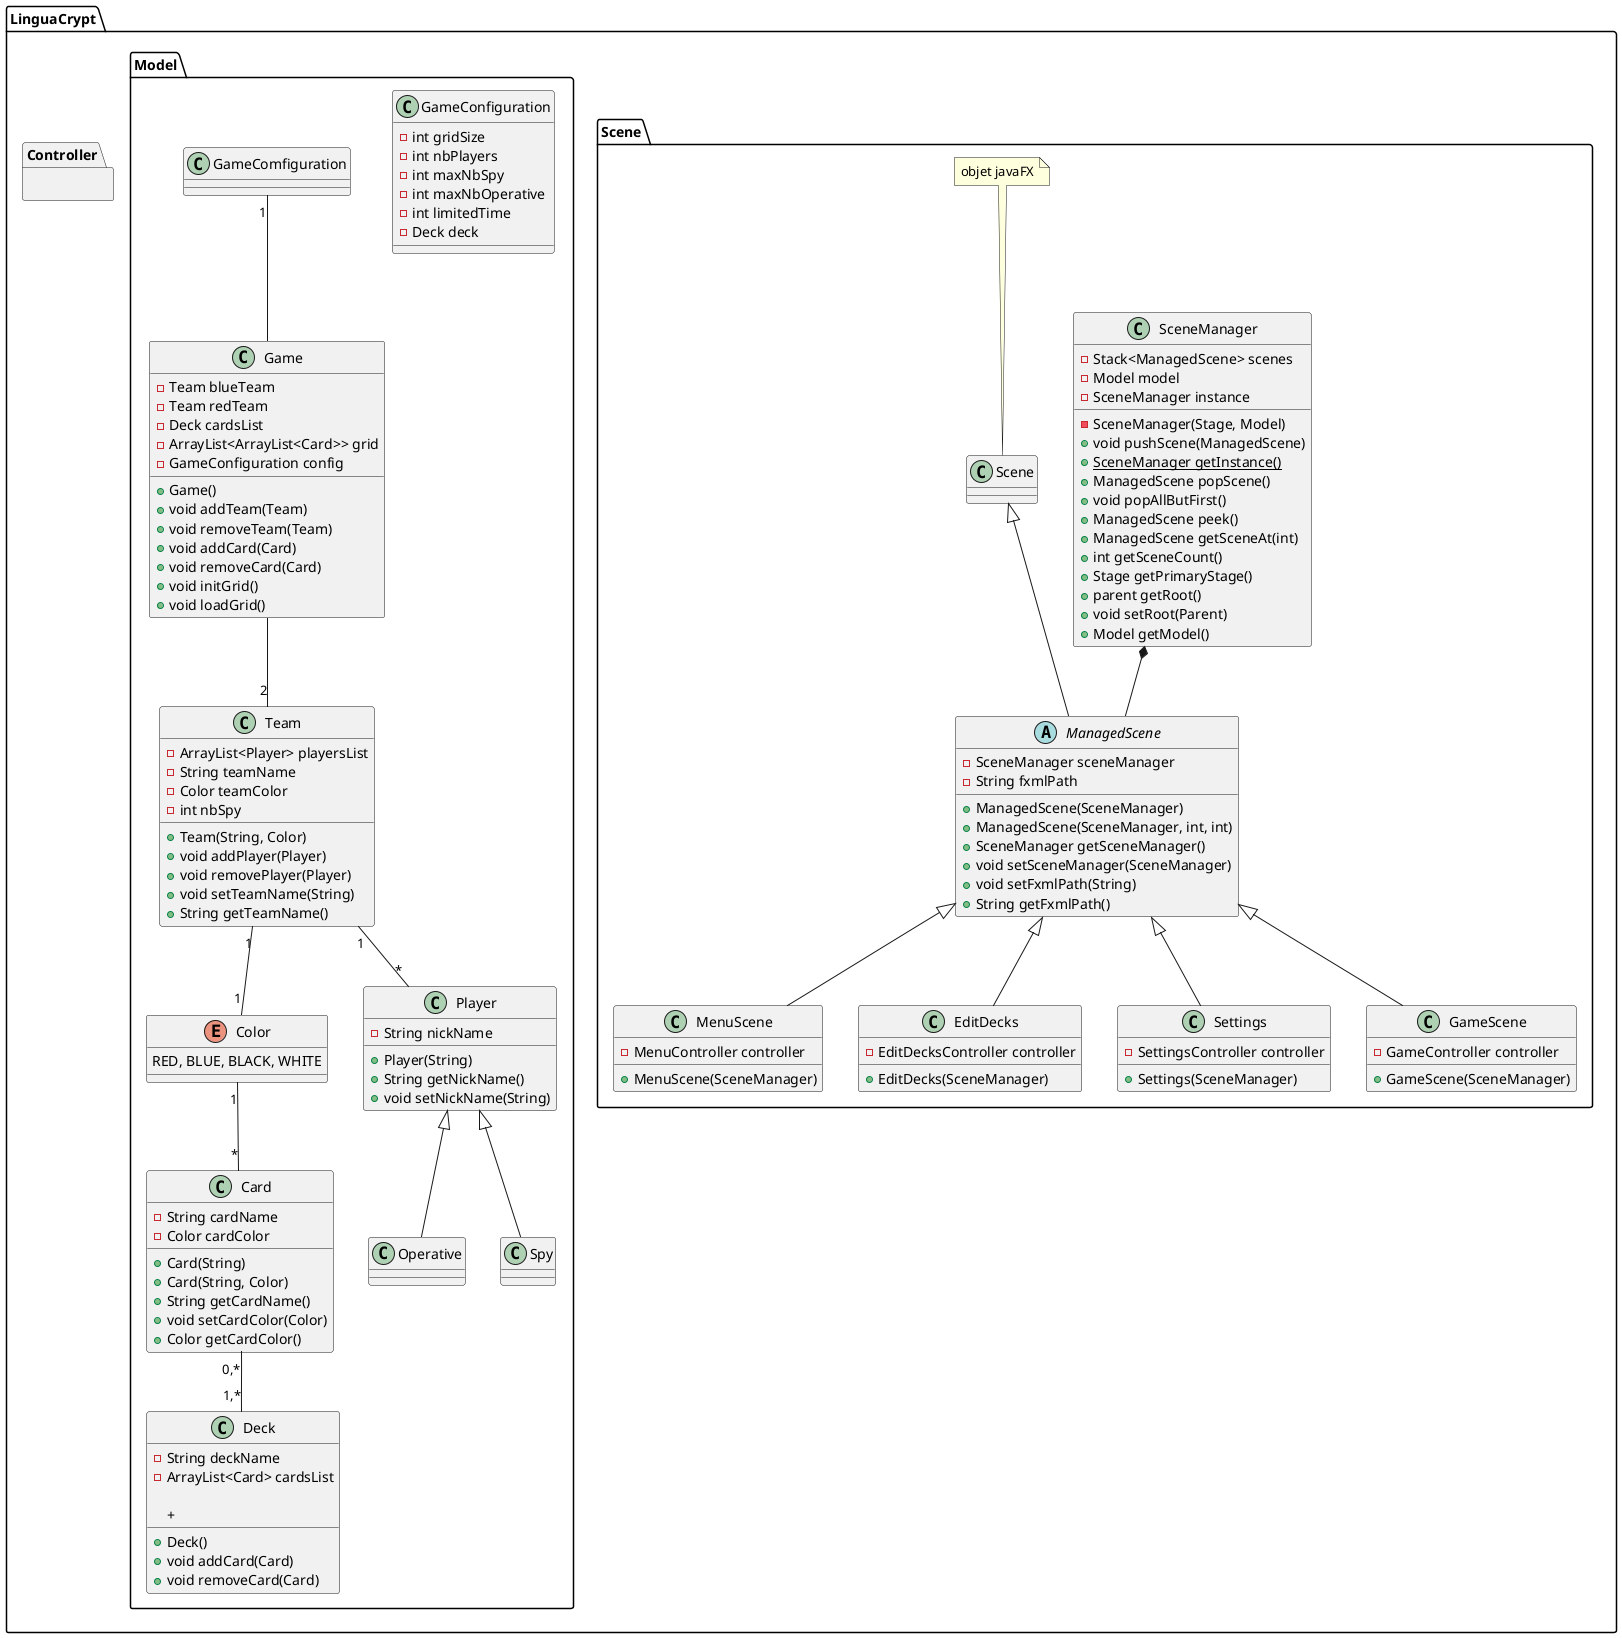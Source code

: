 ' visibilite/caractere : private(-), protected(#), public(+)

@startuml

package LinguaCrypt{
    package LinguaCrypt.Scene{
        class SceneManager{
            - Stack<ManagedScene> scenes
            - Model model
            - SceneManager instance

            - SceneManager(Stage, Model)
            + void pushScene(ManagedScene)
            + {static} SceneManager getInstance()
            + ManagedScene popScene()
            + void popAllButFirst()
            + ManagedScene peek()
            + ManagedScene getSceneAt(int)
            + int getSceneCount()
            + Stage getPrimaryStage()
            + parent getRoot()
            + void setRoot(Parent)
            + Model getModel()
        }

        abstract class ManagedScene extends Scene {
            - SceneManager sceneManager
            - String fxmlPath
            
            + ManagedScene(SceneManager)
            + ManagedScene(SceneManager, int, int)
            + SceneManager getSceneManager()
            + void setSceneManager(SceneManager)
            + void setFxmlPath(String)
            + String getFxmlPath()
            ' get controller ?
        }

        class MenuScene extends ManagedScene {
            - MenuController controller

            + MenuScene(SceneManager)
        }

        class EditDecks extends ManagedScene {
            - EditDecksController controller

            + EditDecks(SceneManager)
        }

        class Settings extends ManagedScene {
            - SettingsController controller

            + Settings(SceneManager)
        }

        class GameScene extends ManagedScene {
            - GameController controller

            + GameScene(SceneManager)
        }

    note "objet javaFX" as N1
    N1 .. Scene
    SceneManager *-- ManagedScene

    }

    package LinguaCrypt.Controller{ 
        ' un controller par scè1ne 
    }

    package LinguaCrypt.Model{
        enum Color{
            RED, BLUE, BLACK, WHITE
        }

        class Operative extends Player{}

        class Spy extends Player{}

        class Player{
            - String nickName

            + Player(String)
            + String getNickName()
            + void setNickName(String)
        }
        

        class Team{
            - ArrayList<Player> playersList
            - String teamName
            - Color teamColor
            - int nbSpy


            + Team(String, Color)
            + void addPlayer(Player)
            + void removePlayer(Player)
            + void setTeamName(String)
            + String getTeamName()
        }

        class Card{
            - String cardName
            - Color cardColor

            + Card(String)
            + Card(String, Color)
            + String getCardName()
            + void setCardColor(Color)
            + Color getCardColor()

        }

        class Deck{
            - String deckName
            - ArrayList<Card> cardsList

            + Deck()
            + void addCard(Card)
            + void removeCard(Card)
            + 
        }

        class GameConfiguration{
            - int gridSize
            - int nbPlayers
            - int maxNbSpy
            - int maxNbOperative 
            - int limitedTime /' -1 if time not limited  '/
            - Deck deck            
        }

        class Game{
            - Team blueTeam
            - Team redTeam
            - Deck cardsList
            - ArrayList<ArrayList<Card>> grid
            - GameConfiguration config
            
            + Game()
            + void addTeam(Team)
            + void removeTeam(Team)
            + void addCard(Card)
            + void removeCard(Card)
            + void initGrid()
            + void loadGrid()
        }



        Team "1"--"*" Player
        Team "1"--"1" Color
        Color "1"--"*" Card
        Card "0,*"--"1,*" Deck
        GameComfiguration "1"-- Game
        Game --"2" Team

    }
}

@enduml